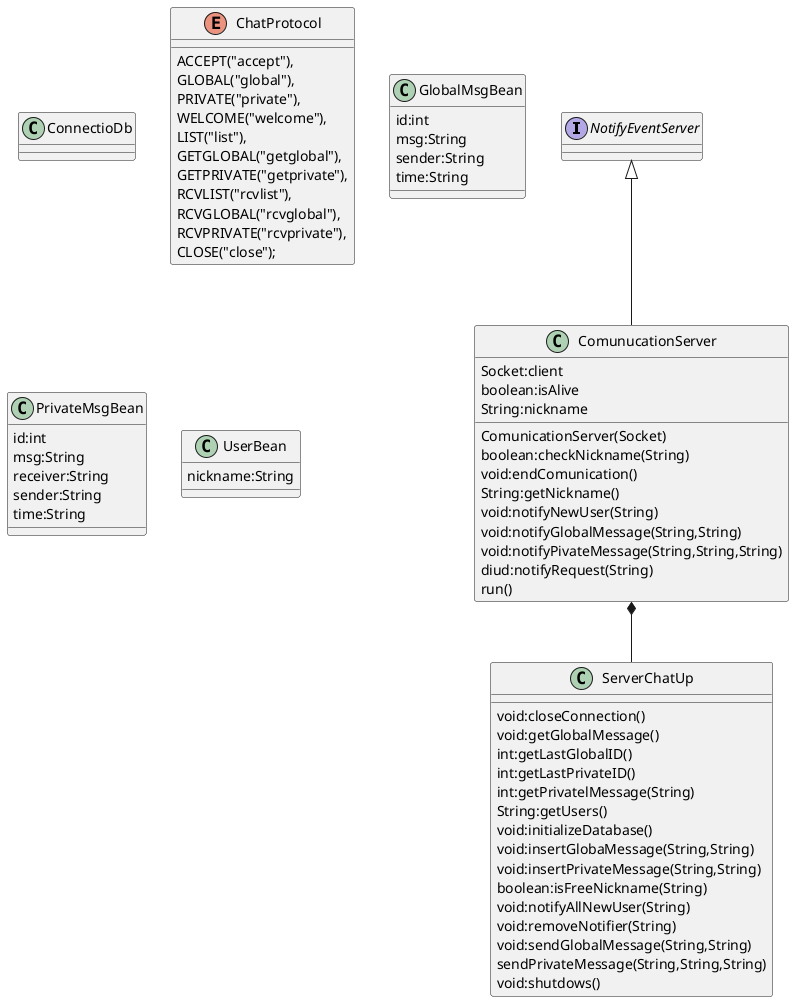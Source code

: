 
@startuml

interface NotifyEventServer{
}

class ComunucationServer{
Socket:client
boolean:isAlive
String:nickname
    ComunicationServer(Socket)
    boolean:checkNickname(String)
    void:endComunication()
    String:getNickname()
    void:notifyNewUser(String)
    void:notifyGlobalMessage(String,String)
    void:notifyPivateMessage(String,String,String)
    diud:notifyRequest(String)
    run()
}

class ServerChatUp{
    void:closeConnection()
    void:getGlobalMessage()
    int:getLastGlobalID()
    int:getLastPrivateID()
    int:getPrivatelMessage(String)
    String:getUsers()
    void:initializeDatabase()
    void:insertGlobaMessage(String,String)
    void:insertPrivateMessage(String,String)
    boolean:isFreeNickname(String)
    void:notifyAllNewUser(String)
    void:removeNotifier(String)
    void:sendGlobalMessage(String,String)
    sendPrivateMessage(String,String,String)
    void:shutdows()
}
class ConnectioDb
enum ChatProtocol{
    ACCEPT("accept"),
    GLOBAL("global"),
    PRIVATE("private"),
    WELCOME("welcome"),
    LIST("list"),
    GETGLOBAL("getglobal"),
    GETPRIVATE("getprivate"),
    RCVLIST("rcvlist"),
    RCVGLOBAL("rcvglobal"),
    RCVPRIVATE("rcvprivate"),
    CLOSE("close");

}

class GlobalMsgBean{
}
    class PrivateMsgBean{
    id:int
    msg:String
    receiver:String
    sender:String
    time:String
}
class UserBean{
    nickname:String
}
class GlobalMsgBean{
    id:int
    msg:String
    sender:String
    time:String
 }

NotifyEventServer<|--ComunucationServer
ComunucationServer*--ServerChatUp


@enduml
